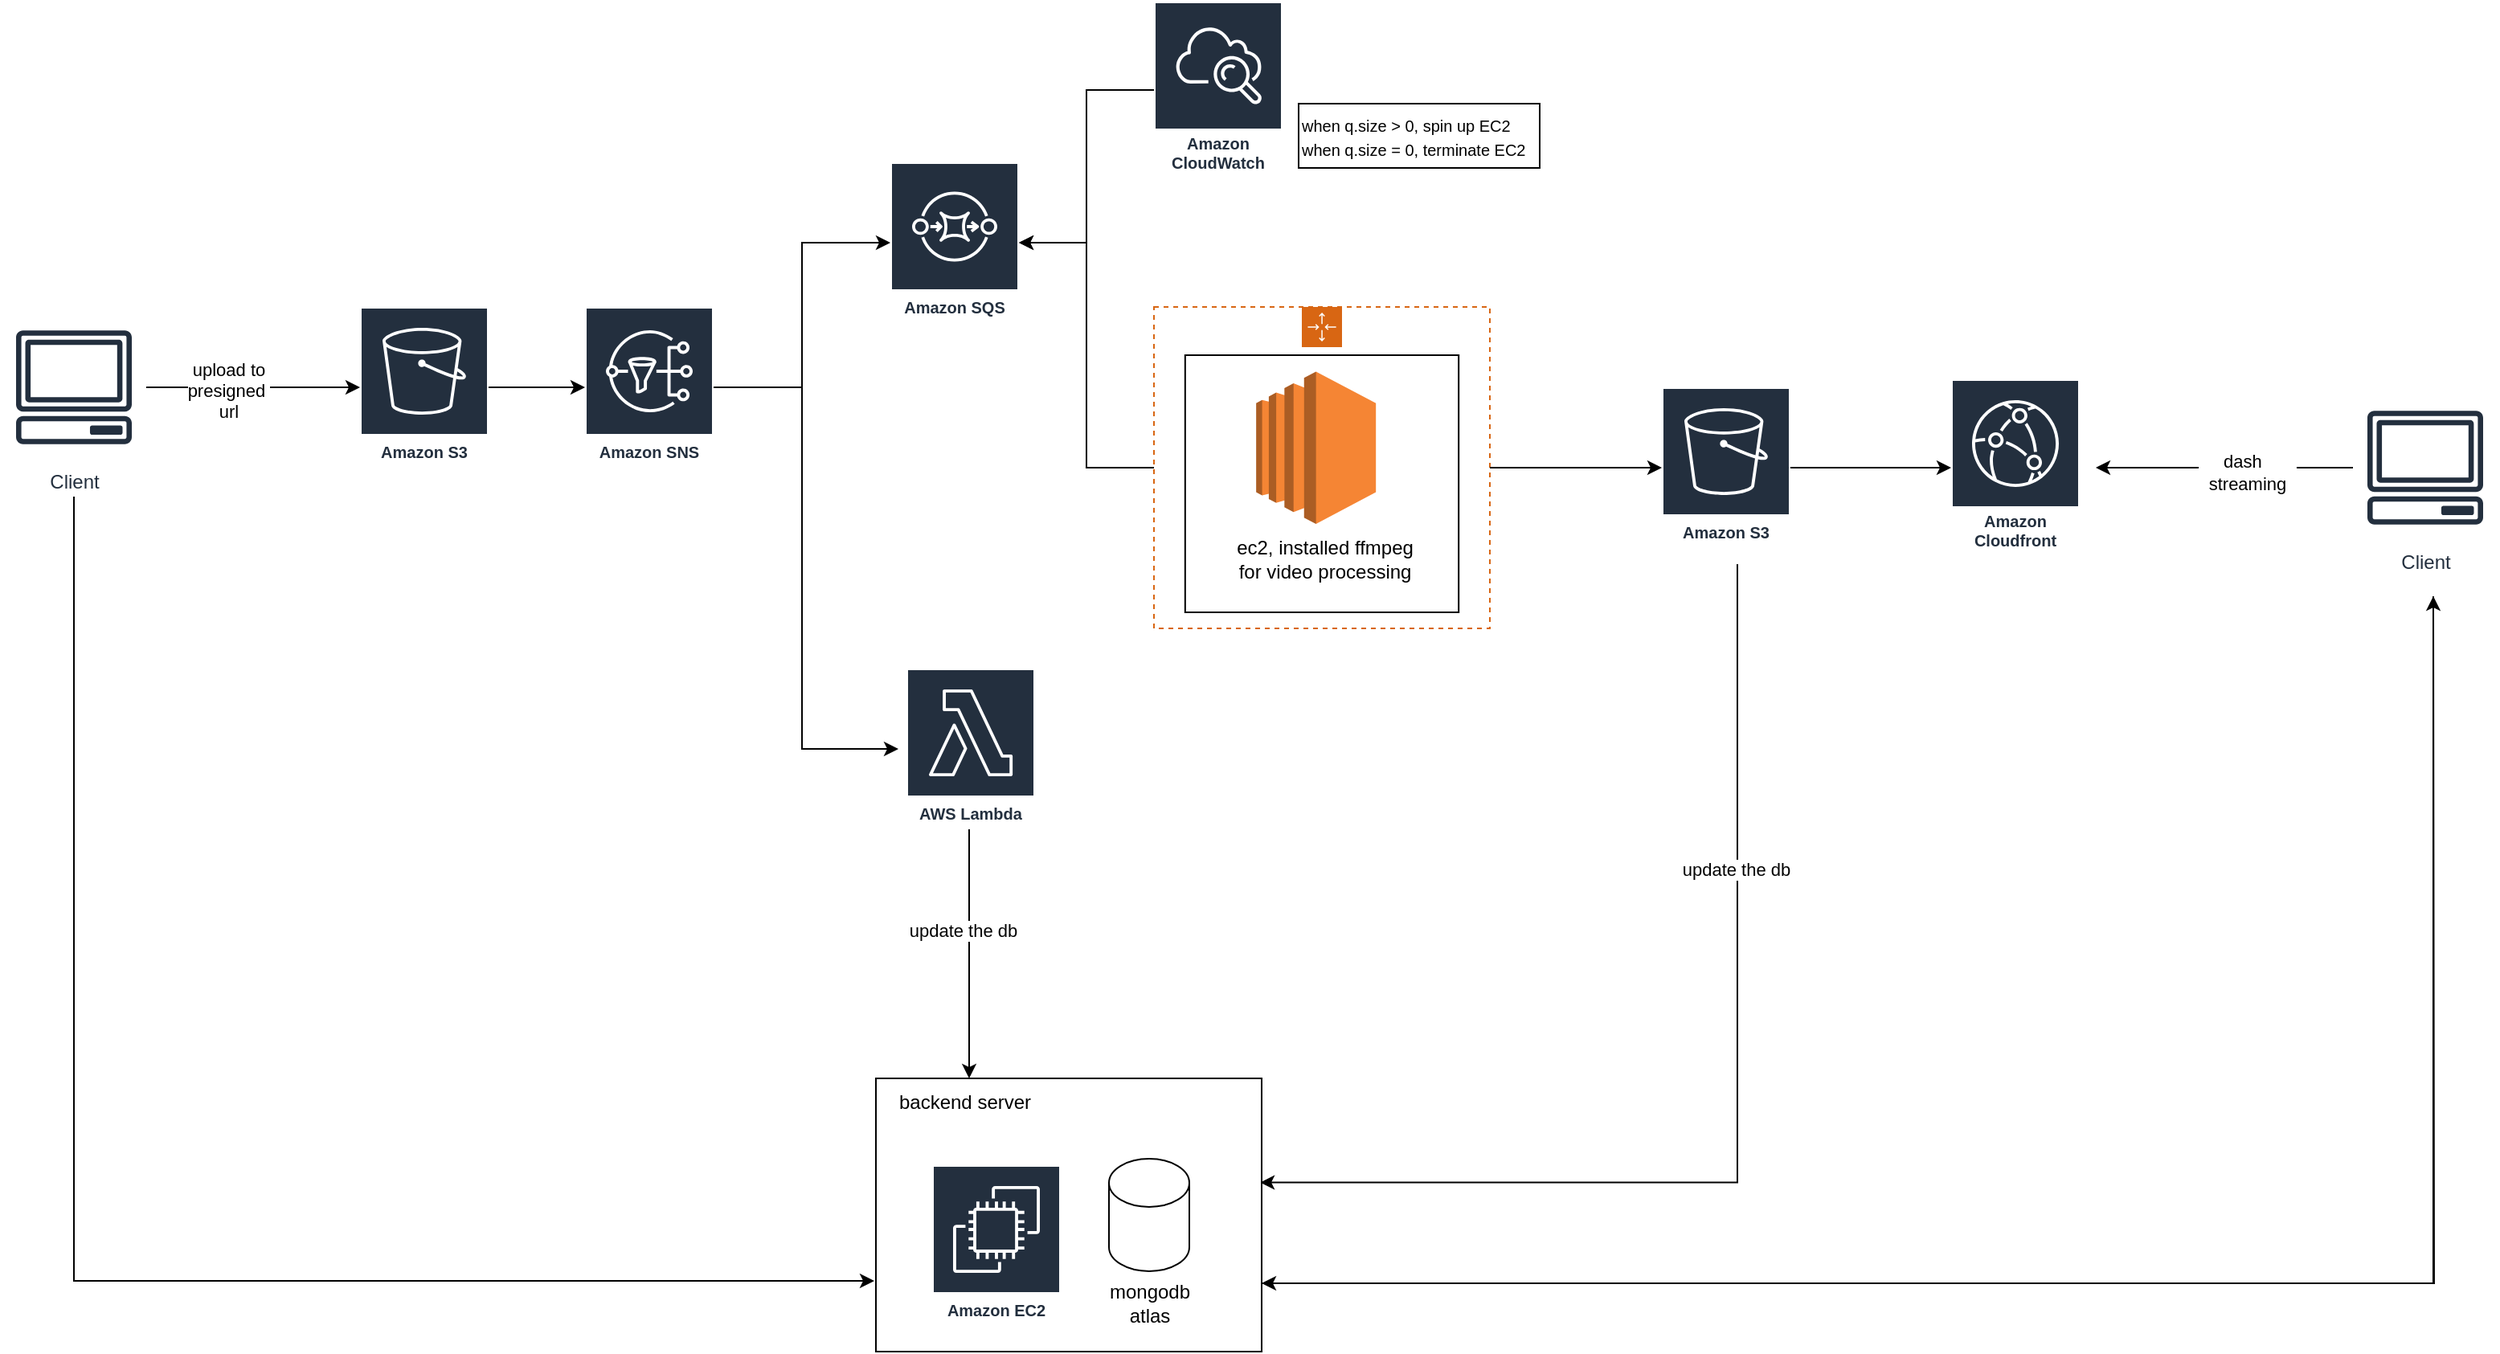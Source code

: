 <mxfile version="23.1.1" type="device">
  <diagram name="Page-1" id="Bkk2WcprNAcskjHjB9KG">
    <mxGraphModel dx="2930" dy="1057" grid="1" gridSize="10" guides="1" tooltips="1" connect="1" arrows="1" fold="1" page="1" pageScale="1" pageWidth="827" pageHeight="1169" math="0" shadow="0">
      <root>
        <mxCell id="0" />
        <mxCell id="1" parent="0" />
        <mxCell id="v6ihOeDoag_4FhwwPe3u-24" style="edgeStyle=orthogonalEdgeStyle;rounded=0;orthogonalLoop=1;jettySize=auto;html=1;" edge="1" parent="1" source="v6ihOeDoag_4FhwwPe3u-10" target="v6ihOeDoag_4FhwwPe3u-11">
          <mxGeometry relative="1" as="geometry" />
        </mxCell>
        <mxCell id="v6ihOeDoag_4FhwwPe3u-10" value="Amazon S3" style="sketch=0;outlineConnect=0;fontColor=#232F3E;gradientColor=none;strokeColor=#ffffff;fillColor=#232F3E;dashed=0;verticalLabelPosition=middle;verticalAlign=bottom;align=center;html=1;whiteSpace=wrap;fontSize=10;fontStyle=1;spacing=3;shape=mxgraph.aws4.productIcon;prIcon=mxgraph.aws4.s3;" vertex="1" parent="1">
          <mxGeometry x="-80" y="260" width="80" height="100" as="geometry" />
        </mxCell>
        <mxCell id="v6ihOeDoag_4FhwwPe3u-14" style="edgeStyle=orthogonalEdgeStyle;rounded=0;orthogonalLoop=1;jettySize=auto;html=1;" edge="1" parent="1" source="v6ihOeDoag_4FhwwPe3u-11" target="v6ihOeDoag_4FhwwPe3u-12">
          <mxGeometry relative="1" as="geometry" />
        </mxCell>
        <mxCell id="v6ihOeDoag_4FhwwPe3u-15" style="edgeStyle=orthogonalEdgeStyle;rounded=0;orthogonalLoop=1;jettySize=auto;html=1;" edge="1" parent="1">
          <mxGeometry relative="1" as="geometry">
            <mxPoint x="145" y="310" as="sourcePoint" />
            <mxPoint x="255" y="535" as="targetPoint" />
            <Array as="points">
              <mxPoint x="195" y="310" />
              <mxPoint x="195" y="535" />
            </Array>
          </mxGeometry>
        </mxCell>
        <mxCell id="v6ihOeDoag_4FhwwPe3u-11" value="Amazon SNS" style="sketch=0;outlineConnect=0;fontColor=#232F3E;gradientColor=none;strokeColor=#ffffff;fillColor=#232F3E;dashed=0;verticalLabelPosition=middle;verticalAlign=bottom;align=center;html=1;whiteSpace=wrap;fontSize=10;fontStyle=1;spacing=3;shape=mxgraph.aws4.productIcon;prIcon=mxgraph.aws4.sns;" vertex="1" parent="1">
          <mxGeometry x="60" y="260" width="80" height="100" as="geometry" />
        </mxCell>
        <mxCell id="v6ihOeDoag_4FhwwPe3u-12" value="Amazon SQS" style="sketch=0;outlineConnect=0;fontColor=#232F3E;gradientColor=none;strokeColor=#ffffff;fillColor=#232F3E;dashed=0;verticalLabelPosition=middle;verticalAlign=bottom;align=center;html=1;whiteSpace=wrap;fontSize=10;fontStyle=1;spacing=3;shape=mxgraph.aws4.productIcon;prIcon=mxgraph.aws4.sqs;" vertex="1" parent="1">
          <mxGeometry x="250" y="170" width="80" height="100" as="geometry" />
        </mxCell>
        <mxCell id="v6ihOeDoag_4FhwwPe3u-62" style="edgeStyle=orthogonalEdgeStyle;rounded=0;orthogonalLoop=1;jettySize=auto;html=1;" edge="1" parent="1" target="v6ihOeDoag_4FhwwPe3u-57">
          <mxGeometry relative="1" as="geometry">
            <mxPoint x="306.55" y="740.0" as="targetPoint" />
            <mxPoint x="273.43" y="579.64" as="sourcePoint" />
            <Array as="points">
              <mxPoint x="299" y="580" />
            </Array>
          </mxGeometry>
        </mxCell>
        <mxCell id="v6ihOeDoag_4FhwwPe3u-64" value="update the db" style="edgeLabel;html=1;align=center;verticalAlign=middle;resizable=0;points=[];" vertex="1" connectable="0" parent="v6ihOeDoag_4FhwwPe3u-62">
          <mxGeometry x="0.042" y="-3" relative="1" as="geometry">
            <mxPoint x="-1" y="-3" as="offset" />
          </mxGeometry>
        </mxCell>
        <mxCell id="v6ihOeDoag_4FhwwPe3u-13" value="AWS Lambda" style="sketch=0;outlineConnect=0;fontColor=#232F3E;gradientColor=none;strokeColor=#ffffff;fillColor=#232F3E;dashed=0;verticalLabelPosition=middle;verticalAlign=bottom;align=center;html=1;whiteSpace=wrap;fontSize=10;fontStyle=1;spacing=3;shape=mxgraph.aws4.productIcon;prIcon=mxgraph.aws4.lambda;" vertex="1" parent="1">
          <mxGeometry x="260" y="485" width="80" height="100" as="geometry" />
        </mxCell>
        <mxCell id="v6ihOeDoag_4FhwwPe3u-30" value="" style="group;fillColor=#FFFFFF;" vertex="1" connectable="0" parent="1">
          <mxGeometry x="414" y="70" width="240" height="110" as="geometry" />
        </mxCell>
        <mxCell id="v6ihOeDoag_4FhwwPe3u-27" value="Amazon CloudWatch" style="sketch=0;outlineConnect=0;fontColor=#232F3E;gradientColor=none;strokeColor=#ffffff;fillColor=#232F3E;dashed=0;verticalLabelPosition=middle;verticalAlign=bottom;align=center;html=1;whiteSpace=wrap;fontSize=10;fontStyle=1;spacing=3;shape=mxgraph.aws4.productIcon;prIcon=mxgraph.aws4.cloudwatch;" vertex="1" parent="v6ihOeDoag_4FhwwPe3u-30">
          <mxGeometry width="80" height="110" as="geometry" />
        </mxCell>
        <mxCell id="24U_V7g4oyIjtlmwHgdw-9" value="&lt;font style=&quot;font-size: 10px;&quot;&gt;when q.size &amp;gt; 0, spin up EC2&lt;br&gt;when q.size = 0, terminate EC2&lt;/font&gt;" style="rounded=0;whiteSpace=wrap;html=1;align=left;" parent="v6ihOeDoag_4FhwwPe3u-30" vertex="1">
          <mxGeometry x="90" y="63.5" width="150" height="40" as="geometry" />
        </mxCell>
        <mxCell id="v6ihOeDoag_4FhwwPe3u-31" value="" style="group;fillColor=#FFFFFF;" vertex="1" connectable="0" parent="1">
          <mxGeometry x="414" y="260" width="209" height="200" as="geometry" />
        </mxCell>
        <mxCell id="v6ihOeDoag_4FhwwPe3u-25" value="" style="rounded=0;whiteSpace=wrap;html=1;points=[[0,0],[0.25,0],[0.5,0],[0.75,0],[1,0],[1,0.25],[1,0.5],[1,0.75],[1,1],[0.75,1],[0.5,1],[0.25,1],[0,1],[0,0.75],[0,0.5],[0,0.25]];outlineConnect=0;gradientColor=none;fontStyle=0;container=1;pointerEvents=0;collapsible=0;recursiveResize=0;shape=mxgraph.aws4.groupCenter;grIcon=mxgraph.aws4.group_auto_scaling_group;grStroke=1;strokeColor=#D86613;fillColor=none;verticalAlign=top;fontColor=#D86613;dashed=1;spacingTop=25;" vertex="1" parent="v6ihOeDoag_4FhwwPe3u-31">
          <mxGeometry width="209" height="200" as="geometry" />
        </mxCell>
        <mxCell id="24U_V7g4oyIjtlmwHgdw-20" value="" style="group" parent="v6ihOeDoag_4FhwwPe3u-31" vertex="1" connectable="0">
          <mxGeometry x="19.407" y="30" width="170.186" height="160" as="geometry" />
        </mxCell>
        <mxCell id="24U_V7g4oyIjtlmwHgdw-19" value="" style="rounded=0;whiteSpace=wrap;html=1;" parent="24U_V7g4oyIjtlmwHgdw-20" vertex="1">
          <mxGeometry width="170.186" height="160" as="geometry" />
        </mxCell>
        <mxCell id="24U_V7g4oyIjtlmwHgdw-15" value="" style="outlineConnect=0;dashed=0;verticalLabelPosition=bottom;verticalAlign=top;align=center;html=1;shape=mxgraph.aws3.ec2;fillColor=#F58534;gradientColor=none;" parent="24U_V7g4oyIjtlmwHgdw-20" vertex="1">
          <mxGeometry x="44.185" y="10.191" width="74.502" height="94.777" as="geometry" />
        </mxCell>
        <mxCell id="24U_V7g4oyIjtlmwHgdw-18" value="&lt;br&gt;ec2, installed ffmpeg&lt;br&gt;for video&amp;nbsp;processing" style="text;html=1;align=center;verticalAlign=middle;resizable=0;points=[];autosize=1;strokeColor=none;fillColor=none;" parent="24U_V7g4oyIjtlmwHgdw-20" vertex="1">
          <mxGeometry x="21.786" y="89.682" width="130" height="60" as="geometry" />
        </mxCell>
        <mxCell id="v6ihOeDoag_4FhwwPe3u-33" style="edgeStyle=orthogonalEdgeStyle;rounded=0;orthogonalLoop=1;jettySize=auto;html=1;" edge="1" parent="1" source="v6ihOeDoag_4FhwwPe3u-27" target="v6ihOeDoag_4FhwwPe3u-12">
          <mxGeometry relative="1" as="geometry" />
        </mxCell>
        <mxCell id="v6ihOeDoag_4FhwwPe3u-34" style="edgeStyle=orthogonalEdgeStyle;rounded=0;orthogonalLoop=1;jettySize=auto;html=1;" edge="1" parent="1" source="v6ihOeDoag_4FhwwPe3u-25" target="v6ihOeDoag_4FhwwPe3u-12">
          <mxGeometry relative="1" as="geometry" />
        </mxCell>
        <mxCell id="v6ihOeDoag_4FhwwPe3u-39" style="edgeStyle=orthogonalEdgeStyle;rounded=0;orthogonalLoop=1;jettySize=auto;html=1;" edge="1" parent="1" source="v6ihOeDoag_4FhwwPe3u-36" target="v6ihOeDoag_4FhwwPe3u-38">
          <mxGeometry relative="1" as="geometry" />
        </mxCell>
        <mxCell id="v6ihOeDoag_4FhwwPe3u-67" style="edgeStyle=orthogonalEdgeStyle;rounded=0;orthogonalLoop=1;jettySize=auto;html=1;entryX=0.996;entryY=0.381;entryDx=0;entryDy=0;entryPerimeter=0;" edge="1" parent="1" target="v6ihOeDoag_4FhwwPe3u-55">
          <mxGeometry relative="1" as="geometry">
            <mxPoint x="777" y="420" as="sourcePoint" />
            <mxPoint x="486.04" y="808.17" as="targetPoint" />
            <Array as="points">
              <mxPoint x="777" y="805" />
            </Array>
          </mxGeometry>
        </mxCell>
        <mxCell id="v6ihOeDoag_4FhwwPe3u-68" value="update the db" style="edgeLabel;html=1;align=center;verticalAlign=middle;resizable=0;points=[];" vertex="1" connectable="0" parent="v6ihOeDoag_4FhwwPe3u-67">
          <mxGeometry x="-0.444" y="-1" relative="1" as="geometry">
            <mxPoint as="offset" />
          </mxGeometry>
        </mxCell>
        <mxCell id="v6ihOeDoag_4FhwwPe3u-36" value="Amazon S3" style="sketch=0;outlineConnect=0;fontColor=#232F3E;gradientColor=none;strokeColor=#ffffff;fillColor=#232F3E;dashed=0;verticalLabelPosition=middle;verticalAlign=bottom;align=center;html=1;whiteSpace=wrap;fontSize=10;fontStyle=1;spacing=3;shape=mxgraph.aws4.productIcon;prIcon=mxgraph.aws4.s3;" vertex="1" parent="1">
          <mxGeometry x="730" y="310" width="80" height="100" as="geometry" />
        </mxCell>
        <mxCell id="v6ihOeDoag_4FhwwPe3u-37" style="edgeStyle=orthogonalEdgeStyle;rounded=0;orthogonalLoop=1;jettySize=auto;html=1;" edge="1" parent="1" source="v6ihOeDoag_4FhwwPe3u-25" target="v6ihOeDoag_4FhwwPe3u-36">
          <mxGeometry relative="1" as="geometry" />
        </mxCell>
        <mxCell id="v6ihOeDoag_4FhwwPe3u-43" style="edgeStyle=orthogonalEdgeStyle;rounded=0;orthogonalLoop=1;jettySize=auto;html=1;" edge="1" parent="1" source="v6ihOeDoag_4FhwwPe3u-42">
          <mxGeometry relative="1" as="geometry">
            <mxPoint x="1000" y="360" as="targetPoint" />
          </mxGeometry>
        </mxCell>
        <mxCell id="v6ihOeDoag_4FhwwPe3u-45" value="dash&amp;nbsp;&amp;nbsp;&lt;br&gt;&amp;nbsp; streaming&amp;nbsp;&amp;nbsp;" style="edgeLabel;html=1;align=center;verticalAlign=middle;resizable=0;points=[];" vertex="1" connectable="0" parent="v6ihOeDoag_4FhwwPe3u-43">
          <mxGeometry x="-0.178" y="3" relative="1" as="geometry">
            <mxPoint as="offset" />
          </mxGeometry>
        </mxCell>
        <mxCell id="v6ihOeDoag_4FhwwPe3u-38" value="Amazon Cloudfront" style="sketch=0;outlineConnect=0;fontColor=#232F3E;gradientColor=none;strokeColor=#ffffff;fillColor=#232F3E;dashed=0;verticalLabelPosition=middle;verticalAlign=bottom;align=center;html=1;whiteSpace=wrap;fontSize=10;fontStyle=1;spacing=3;shape=mxgraph.aws4.productIcon;prIcon=mxgraph.aws4.cloudfront;" vertex="1" parent="1">
          <mxGeometry x="910" y="305" width="80" height="110" as="geometry" />
        </mxCell>
        <mxCell id="v6ihOeDoag_4FhwwPe3u-41" style="edgeStyle=orthogonalEdgeStyle;rounded=0;orthogonalLoop=1;jettySize=auto;html=1;" edge="1" parent="1" source="v6ihOeDoag_4FhwwPe3u-40" target="v6ihOeDoag_4FhwwPe3u-10">
          <mxGeometry relative="1" as="geometry" />
        </mxCell>
        <mxCell id="v6ihOeDoag_4FhwwPe3u-69" value="upload to&lt;br&gt;presigned&amp;nbsp;&lt;br&gt;url" style="edgeLabel;html=1;align=center;verticalAlign=middle;resizable=0;points=[];" vertex="1" connectable="0" parent="v6ihOeDoag_4FhwwPe3u-41">
          <mxGeometry x="-0.23" y="-2" relative="1" as="geometry">
            <mxPoint as="offset" />
          </mxGeometry>
        </mxCell>
        <mxCell id="v6ihOeDoag_4FhwwPe3u-77" style="edgeStyle=orthogonalEdgeStyle;rounded=0;orthogonalLoop=1;jettySize=auto;html=1;" edge="1" parent="1">
          <mxGeometry relative="1" as="geometry">
            <mxPoint x="-258" y="378" as="sourcePoint" />
            <mxPoint x="240" y="866" as="targetPoint" />
            <Array as="points">
              <mxPoint x="-258" y="378" />
              <mxPoint x="-258" y="866" />
            </Array>
          </mxGeometry>
        </mxCell>
        <mxCell id="v6ihOeDoag_4FhwwPe3u-40" value="Client" style="sketch=0;outlineConnect=0;fontColor=#232F3E;gradientColor=none;strokeColor=#232F3E;fillColor=#ffffff;dashed=0;verticalLabelPosition=bottom;verticalAlign=top;align=center;html=1;fontSize=12;fontStyle=0;aspect=fixed;shape=mxgraph.aws4.resourceIcon;resIcon=mxgraph.aws4.client;" vertex="1" parent="1">
          <mxGeometry x="-303" y="265" width="90" height="90" as="geometry" />
        </mxCell>
        <mxCell id="v6ihOeDoag_4FhwwPe3u-79" style="edgeStyle=orthogonalEdgeStyle;rounded=0;orthogonalLoop=1;jettySize=auto;html=1;entryX=1;entryY=0.75;entryDx=0;entryDy=0;" edge="1" parent="1" target="v6ihOeDoag_4FhwwPe3u-55">
          <mxGeometry relative="1" as="geometry">
            <mxPoint x="1210" y="440" as="sourcePoint" />
            <Array as="points">
              <mxPoint x="1210" y="868" />
            </Array>
          </mxGeometry>
        </mxCell>
        <mxCell id="v6ihOeDoag_4FhwwPe3u-42" value="Client" style="sketch=0;outlineConnect=0;fontColor=#232F3E;gradientColor=none;strokeColor=#232F3E;fillColor=#ffffff;dashed=0;verticalLabelPosition=bottom;verticalAlign=top;align=center;html=1;fontSize=12;fontStyle=0;aspect=fixed;shape=mxgraph.aws4.resourceIcon;resIcon=mxgraph.aws4.client;" vertex="1" parent="1">
          <mxGeometry x="1160" y="315" width="90" height="90" as="geometry" />
        </mxCell>
        <mxCell id="v6ihOeDoag_4FhwwPe3u-58" value="" style="group" vertex="1" connectable="0" parent="1">
          <mxGeometry x="241" y="740" width="240" height="170" as="geometry" />
        </mxCell>
        <mxCell id="v6ihOeDoag_4FhwwPe3u-83" style="edgeStyle=orthogonalEdgeStyle;rounded=0;orthogonalLoop=1;jettySize=auto;html=1;exitX=1;exitY=0.75;exitDx=0;exitDy=0;" edge="1" parent="v6ihOeDoag_4FhwwPe3u-58" source="v6ihOeDoag_4FhwwPe3u-55">
          <mxGeometry relative="1" as="geometry">
            <mxPoint x="969" y="-300" as="targetPoint" />
          </mxGeometry>
        </mxCell>
        <mxCell id="v6ihOeDoag_4FhwwPe3u-55" value="" style="rounded=0;whiteSpace=wrap;html=1;align=left;" vertex="1" parent="v6ihOeDoag_4FhwwPe3u-58">
          <mxGeometry width="240" height="170" as="geometry" />
        </mxCell>
        <mxCell id="v6ihOeDoag_4FhwwPe3u-56" value="" style="group" vertex="1" connectable="0" parent="v6ihOeDoag_4FhwwPe3u-58">
          <mxGeometry x="35" y="50" width="170" height="110" as="geometry" />
        </mxCell>
        <mxCell id="v6ihOeDoag_4FhwwPe3u-47" value="Amazon EC2" style="sketch=0;outlineConnect=0;fontColor=#232F3E;gradientColor=none;strokeColor=#ffffff;fillColor=#232F3E;dashed=0;verticalLabelPosition=middle;verticalAlign=bottom;align=center;html=1;whiteSpace=wrap;fontSize=10;fontStyle=1;spacing=3;shape=mxgraph.aws4.productIcon;prIcon=mxgraph.aws4.ec2;" vertex="1" parent="v6ihOeDoag_4FhwwPe3u-56">
          <mxGeometry y="4" width="80" height="100" as="geometry" />
        </mxCell>
        <mxCell id="v6ihOeDoag_4FhwwPe3u-52" value="" style="group" vertex="1" connectable="0" parent="v6ihOeDoag_4FhwwPe3u-56">
          <mxGeometry x="100" width="70" height="110" as="geometry" />
        </mxCell>
        <mxCell id="v6ihOeDoag_4FhwwPe3u-50" value="" style="shape=cylinder3;whiteSpace=wrap;html=1;boundedLbl=1;backgroundOutline=1;size=15;" vertex="1" parent="v6ihOeDoag_4FhwwPe3u-52">
          <mxGeometry x="10" width="50" height="70" as="geometry" />
        </mxCell>
        <mxCell id="v6ihOeDoag_4FhwwPe3u-51" value="mongodb&lt;br&gt;atlas" style="text;html=1;align=center;verticalAlign=middle;resizable=0;points=[];autosize=1;strokeColor=none;fillColor=none;" vertex="1" parent="v6ihOeDoag_4FhwwPe3u-52">
          <mxGeometry y="70" width="70" height="40" as="geometry" />
        </mxCell>
        <mxCell id="v6ihOeDoag_4FhwwPe3u-57" value="backend server" style="text;html=1;align=center;verticalAlign=middle;resizable=0;points=[];autosize=1;strokeColor=none;fillColor=none;" vertex="1" parent="v6ihOeDoag_4FhwwPe3u-58">
          <mxGeometry width="110" height="30" as="geometry" />
        </mxCell>
      </root>
    </mxGraphModel>
  </diagram>
</mxfile>
